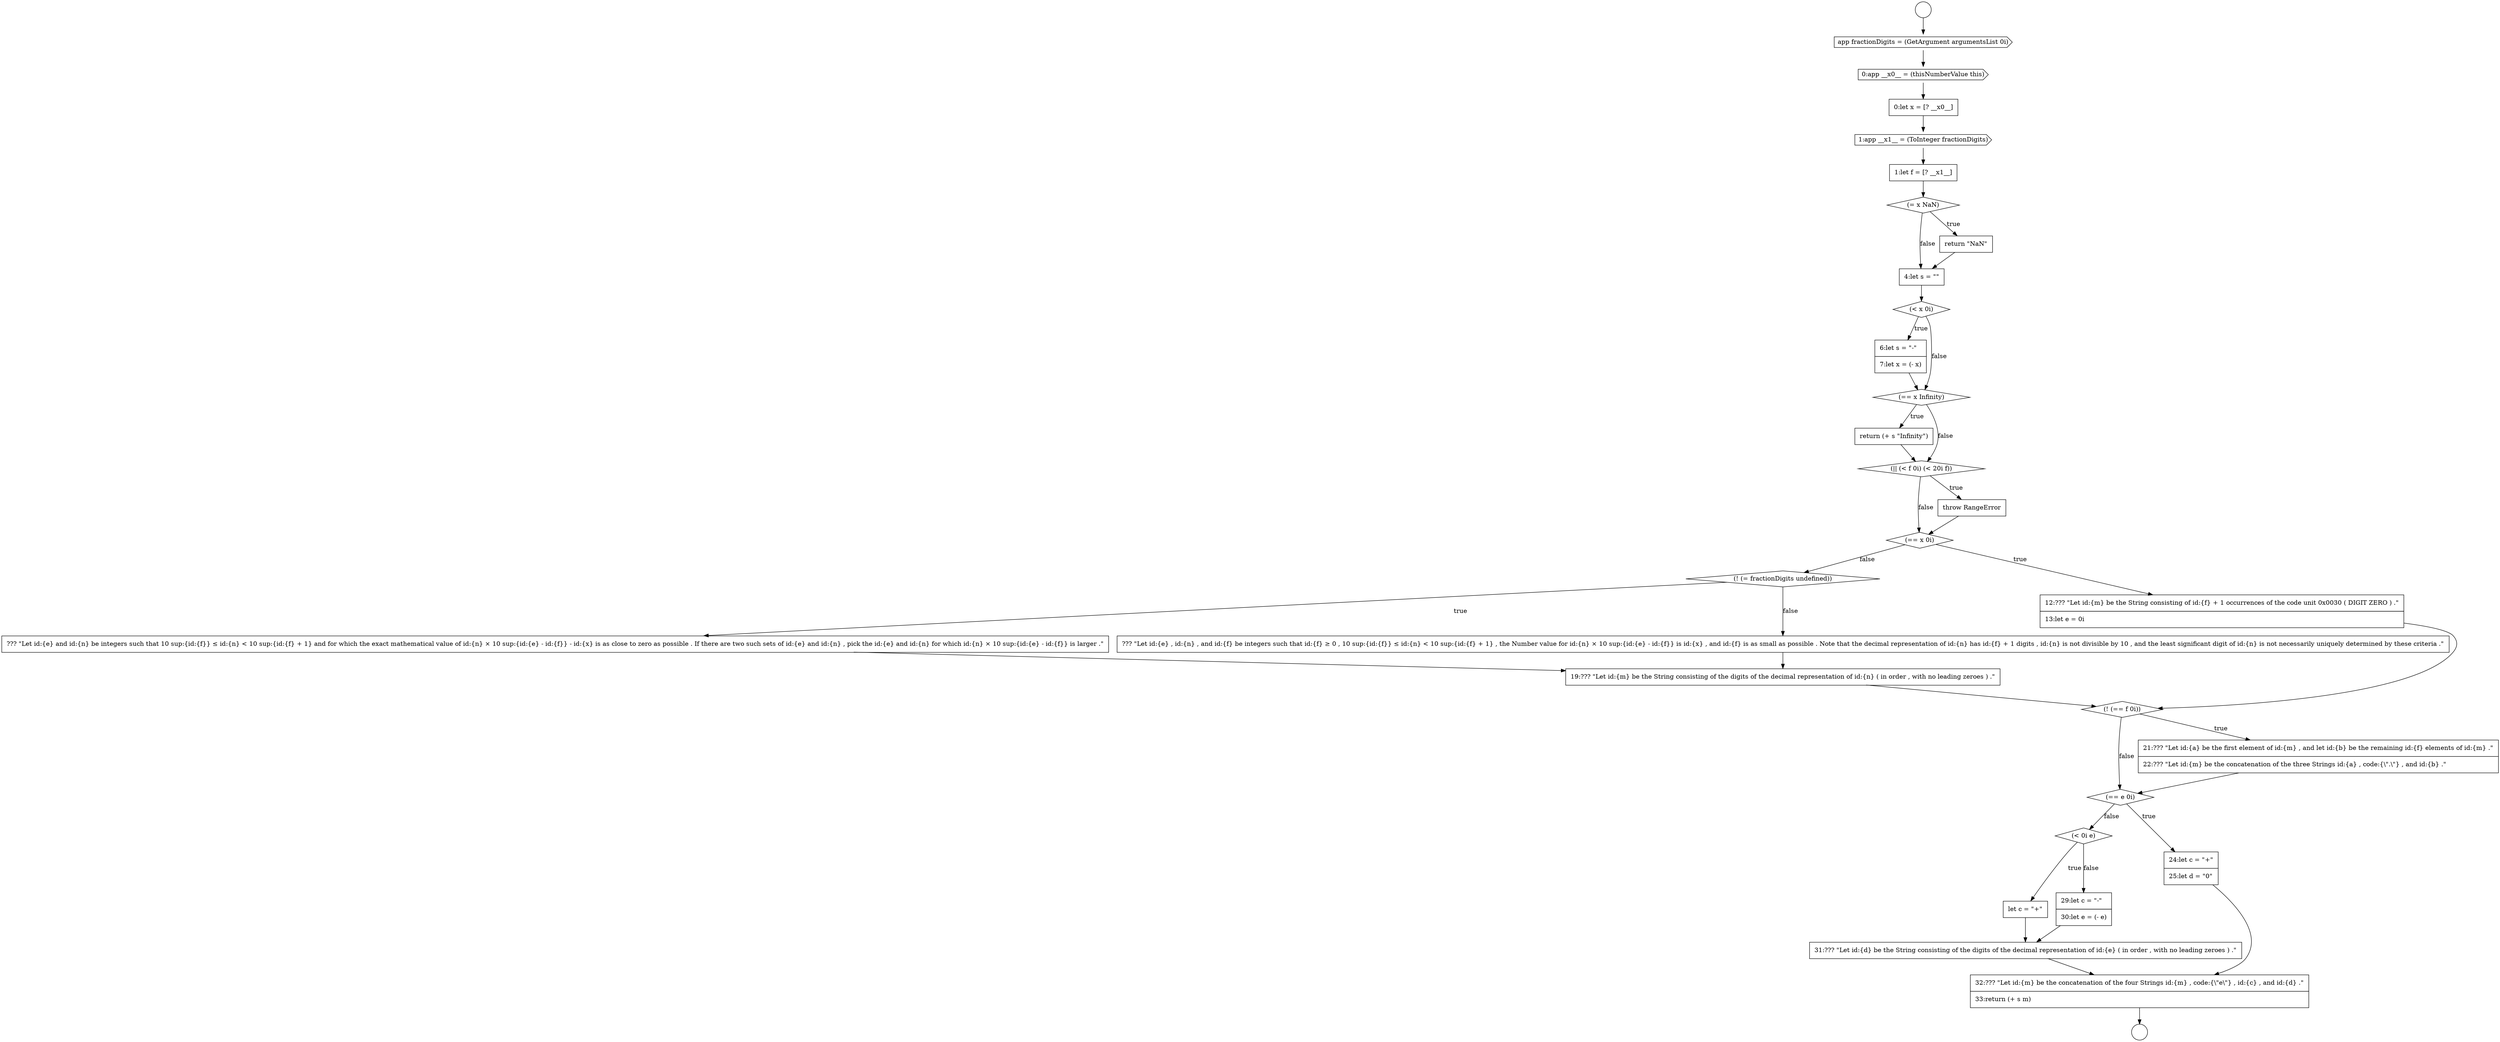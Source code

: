 digraph {
  node11211 [shape=none, margin=0, label=<<font color="black">
    <table border="0" cellborder="1" cellspacing="0" cellpadding="10">
      <tr><td align="left">4:let s = &quot;&quot;</td></tr>
    </table>
  </font>> color="black" fillcolor="white" style=filled]
  node11224 [shape=diamond, label=<<font color="black">(! (== f 0i))</font>> color="black" fillcolor="white" style=filled]
  node11207 [shape=cds, label=<<font color="black">1:app __x1__ = (ToInteger fractionDigits)</font>> color="black" fillcolor="white" style=filled]
  node11228 [shape=diamond, label=<<font color="black">(&lt; 0i e)</font>> color="black" fillcolor="white" style=filled]
  node11203 [shape=circle label=" " color="black" fillcolor="white" style=filled]
  node11232 [shape=none, margin=0, label=<<font color="black">
    <table border="0" cellborder="1" cellspacing="0" cellpadding="10">
      <tr><td align="left">32:??? &quot;Let id:{m} be the concatenation of the four Strings id:{m} , code:{\&quot;e\&quot;} , id:{c} , and id:{d} .&quot;</td></tr>
      <tr><td align="left">33:return (+ s m)</td></tr>
    </table>
  </font>> color="black" fillcolor="white" style=filled]
  node11215 [shape=none, margin=0, label=<<font color="black">
    <table border="0" cellborder="1" cellspacing="0" cellpadding="10">
      <tr><td align="left">return (+ s &quot;Infinity&quot;)</td></tr>
    </table>
  </font>> color="black" fillcolor="white" style=filled]
  node11218 [shape=diamond, label=<<font color="black">(== x 0i)</font>> color="black" fillcolor="white" style=filled]
  node11202 [shape=circle label=" " color="black" fillcolor="white" style=filled]
  node11206 [shape=none, margin=0, label=<<font color="black">
    <table border="0" cellborder="1" cellspacing="0" cellpadding="10">
      <tr><td align="left">0:let x = [? __x0__]</td></tr>
    </table>
  </font>> color="black" fillcolor="white" style=filled]
  node11221 [shape=none, margin=0, label=<<font color="black">
    <table border="0" cellborder="1" cellspacing="0" cellpadding="10">
      <tr><td align="left">??? &quot;Let id:{e} and id:{n} be integers such that 10 sup:{id:{f}} &le; id:{n} &lt; 10 sup:{id:{f} + 1} and for which the exact mathematical value of id:{n} &times; 10 sup:{id:{e} - id:{f}} - id:{x} is as close to zero as possible . If there are two such sets of id:{e} and id:{n} , pick the id:{e} and id:{n} for which id:{n} &times; 10 sup:{id:{e} - id:{f}} is larger .&quot;</td></tr>
    </table>
  </font>> color="black" fillcolor="white" style=filled]
  node11229 [shape=none, margin=0, label=<<font color="black">
    <table border="0" cellborder="1" cellspacing="0" cellpadding="10">
      <tr><td align="left">let c = &quot;+&quot;</td></tr>
    </table>
  </font>> color="black" fillcolor="white" style=filled]
  node11216 [shape=diamond, label=<<font color="black">(|| (&lt; f 0i) (&lt; 20i f))</font>> color="black" fillcolor="white" style=filled]
  node11226 [shape=diamond, label=<<font color="black">(== e 0i)</font>> color="black" fillcolor="white" style=filled]
  node11222 [shape=none, margin=0, label=<<font color="black">
    <table border="0" cellborder="1" cellspacing="0" cellpadding="10">
      <tr><td align="left">??? &quot;Let id:{e} , id:{n} , and id:{f} be integers such that id:{f} &ge; 0 , 10 sup:{id:{f}} &le; id:{n} &lt; 10 sup:{id:{f} + 1} , the Number value for id:{n} &times; 10 sup:{id:{e} - id:{f}} is id:{x} , and id:{f} is as small as possible . Note that the decimal representation of id:{n} has id:{f} + 1 digits , id:{n} is not divisible by 10 , and the least significant digit of id:{n} is not necessarily uniquely determined by these criteria .&quot;</td></tr>
    </table>
  </font>> color="black" fillcolor="white" style=filled]
  node11205 [shape=cds, label=<<font color="black">0:app __x0__ = (thisNumberValue this)</font>> color="black" fillcolor="white" style=filled]
  node11220 [shape=diamond, label=<<font color="black">(! (= fractionDigits undefined))</font>> color="black" fillcolor="white" style=filled]
  node11213 [shape=none, margin=0, label=<<font color="black">
    <table border="0" cellborder="1" cellspacing="0" cellpadding="10">
      <tr><td align="left">6:let s = &quot;-&quot;</td></tr>
      <tr><td align="left">7:let x = (- x)</td></tr>
    </table>
  </font>> color="black" fillcolor="white" style=filled]
  node11219 [shape=none, margin=0, label=<<font color="black">
    <table border="0" cellborder="1" cellspacing="0" cellpadding="10">
      <tr><td align="left">12:??? &quot;Let id:{m} be the String consisting of id:{f} + 1 occurrences of the code unit 0x0030 ( DIGIT ZERO ) .&quot;</td></tr>
      <tr><td align="left">13:let e = 0i</td></tr>
    </table>
  </font>> color="black" fillcolor="white" style=filled]
  node11223 [shape=none, margin=0, label=<<font color="black">
    <table border="0" cellborder="1" cellspacing="0" cellpadding="10">
      <tr><td align="left">19:??? &quot;Let id:{m} be the String consisting of the digits of the decimal representation of id:{n} ( in order , with no leading zeroes ) .&quot;</td></tr>
    </table>
  </font>> color="black" fillcolor="white" style=filled]
  node11217 [shape=none, margin=0, label=<<font color="black">
    <table border="0" cellborder="1" cellspacing="0" cellpadding="10">
      <tr><td align="left">throw RangeError</td></tr>
    </table>
  </font>> color="black" fillcolor="white" style=filled]
  node11212 [shape=diamond, label=<<font color="black">(&lt; x 0i)</font>> color="black" fillcolor="white" style=filled]
  node11230 [shape=none, margin=0, label=<<font color="black">
    <table border="0" cellborder="1" cellspacing="0" cellpadding="10">
      <tr><td align="left">29:let c = &quot;-&quot;</td></tr>
      <tr><td align="left">30:let e = (- e)</td></tr>
    </table>
  </font>> color="black" fillcolor="white" style=filled]
  node11225 [shape=none, margin=0, label=<<font color="black">
    <table border="0" cellborder="1" cellspacing="0" cellpadding="10">
      <tr><td align="left">21:??? &quot;Let id:{a} be the first element of id:{m} , and let id:{b} be the remaining id:{f} elements of id:{m} .&quot;</td></tr>
      <tr><td align="left">22:??? &quot;Let id:{m} be the concatenation of the three Strings id:{a} , code:{\&quot;.\&quot;} , and id:{b} .&quot;</td></tr>
    </table>
  </font>> color="black" fillcolor="white" style=filled]
  node11210 [shape=none, margin=0, label=<<font color="black">
    <table border="0" cellborder="1" cellspacing="0" cellpadding="10">
      <tr><td align="left">return &quot;NaN&quot;</td></tr>
    </table>
  </font>> color="black" fillcolor="white" style=filled]
  node11227 [shape=none, margin=0, label=<<font color="black">
    <table border="0" cellborder="1" cellspacing="0" cellpadding="10">
      <tr><td align="left">24:let c = &quot;+&quot;</td></tr>
      <tr><td align="left">25:let d = &quot;0&quot;</td></tr>
    </table>
  </font>> color="black" fillcolor="white" style=filled]
  node11208 [shape=none, margin=0, label=<<font color="black">
    <table border="0" cellborder="1" cellspacing="0" cellpadding="10">
      <tr><td align="left">1:let f = [? __x1__]</td></tr>
    </table>
  </font>> color="black" fillcolor="white" style=filled]
  node11214 [shape=diamond, label=<<font color="black">(== x Infinity)</font>> color="black" fillcolor="white" style=filled]
  node11231 [shape=none, margin=0, label=<<font color="black">
    <table border="0" cellborder="1" cellspacing="0" cellpadding="10">
      <tr><td align="left">31:??? &quot;Let id:{d} be the String consisting of the digits of the decimal representation of id:{e} ( in order , with no leading zeroes ) .&quot;</td></tr>
    </table>
  </font>> color="black" fillcolor="white" style=filled]
  node11209 [shape=diamond, label=<<font color="black">(= x NaN)</font>> color="black" fillcolor="white" style=filled]
  node11204 [shape=cds, label=<<font color="black">app fractionDigits = (GetArgument argumentsList 0i)</font>> color="black" fillcolor="white" style=filled]
  node11232 -> node11203 [ color="black"]
  node11202 -> node11204 [ color="black"]
  node11229 -> node11231 [ color="black"]
  node11216 -> node11217 [label=<<font color="black">true</font>> color="black"]
  node11216 -> node11218 [label=<<font color="black">false</font>> color="black"]
  node11210 -> node11211 [ color="black"]
  node11204 -> node11205 [ color="black"]
  node11206 -> node11207 [ color="black"]
  node11214 -> node11215 [label=<<font color="black">true</font>> color="black"]
  node11214 -> node11216 [label=<<font color="black">false</font>> color="black"]
  node11225 -> node11226 [ color="black"]
  node11219 -> node11224 [ color="black"]
  node11230 -> node11231 [ color="black"]
  node11221 -> node11223 [ color="black"]
  node11209 -> node11210 [label=<<font color="black">true</font>> color="black"]
  node11209 -> node11211 [label=<<font color="black">false</font>> color="black"]
  node11217 -> node11218 [ color="black"]
  node11215 -> node11216 [ color="black"]
  node11226 -> node11227 [label=<<font color="black">true</font>> color="black"]
  node11226 -> node11228 [label=<<font color="black">false</font>> color="black"]
  node11223 -> node11224 [ color="black"]
  node11224 -> node11225 [label=<<font color="black">true</font>> color="black"]
  node11224 -> node11226 [label=<<font color="black">false</font>> color="black"]
  node11211 -> node11212 [ color="black"]
  node11227 -> node11232 [ color="black"]
  node11222 -> node11223 [ color="black"]
  node11207 -> node11208 [ color="black"]
  node11220 -> node11221 [label=<<font color="black">true</font>> color="black"]
  node11220 -> node11222 [label=<<font color="black">false</font>> color="black"]
  node11205 -> node11206 [ color="black"]
  node11231 -> node11232 [ color="black"]
  node11213 -> node11214 [ color="black"]
  node11208 -> node11209 [ color="black"]
  node11228 -> node11229 [label=<<font color="black">true</font>> color="black"]
  node11228 -> node11230 [label=<<font color="black">false</font>> color="black"]
  node11212 -> node11213 [label=<<font color="black">true</font>> color="black"]
  node11212 -> node11214 [label=<<font color="black">false</font>> color="black"]
  node11218 -> node11219 [label=<<font color="black">true</font>> color="black"]
  node11218 -> node11220 [label=<<font color="black">false</font>> color="black"]
}
